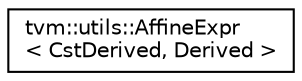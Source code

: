 digraph "Graphical Class Hierarchy"
{
  edge [fontname="Helvetica",fontsize="10",labelfontname="Helvetica",labelfontsize="10"];
  node [fontname="Helvetica",fontsize="10",shape=record];
  rankdir="LR";
  Node0 [label="tvm::utils::AffineExpr\l\< CstDerived, Derived \>",height=0.2,width=0.4,color="black", fillcolor="white", style="filled",URL="$classtvm_1_1utils_1_1AffineExpr.html"];
}
